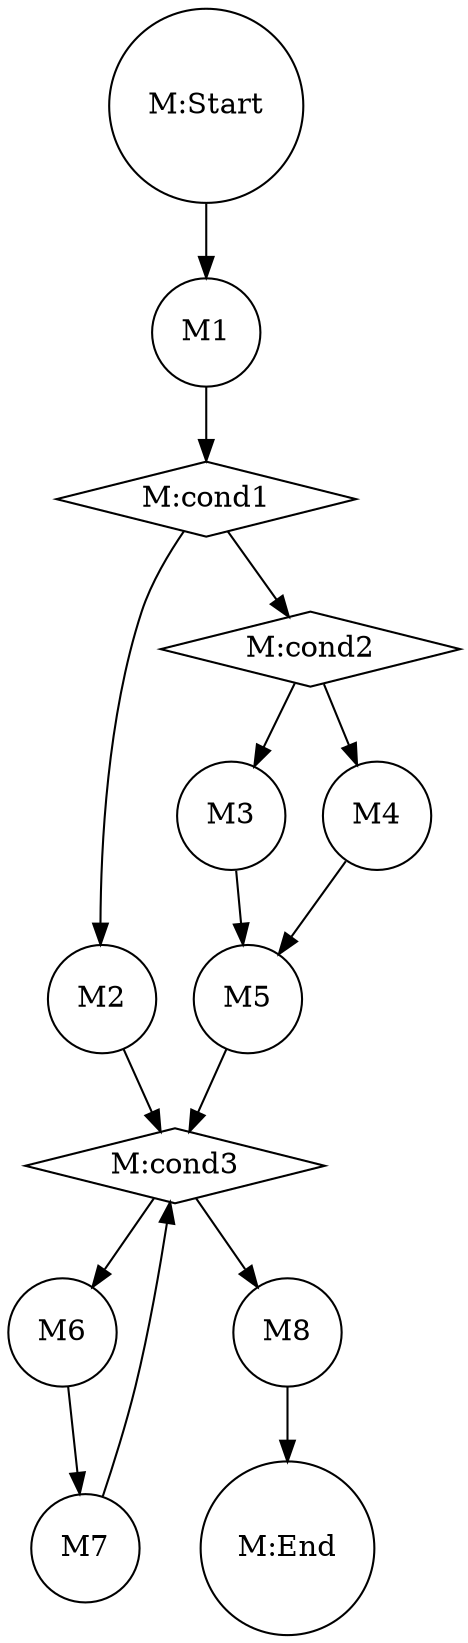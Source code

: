 strict digraph {
  "M:Start" [label="M:Start",shape=circle,type=EntryPoint]
  "M:End" [label="M:End",shape=circle,type=ExitPoint]
  M1 [label=M1,shape=circle,type=FunctionCall]
  "M:cond1" [label="M:cond1",shape=diamond,type=Condition]
  M2 [label=M2,shape=circle,type=FunctionCall]
  "M:cond2" [label="M:cond2",shape=diamond,type=Condition]
  M3 [label=M3,shape=circle,type=FunctionCall]
  M4 [label=M4,shape=circle,type=FunctionCall]
  M5 [label=M5,shape=circle,type=FunctionCall]
  "M:cond3" [label="M:cond3",shape=diamond,type=Condition]
  M6 [label=M6,shape=circle,type=FunctionCall]
  M7 [label=M7,shape=circle,type=FunctionCall]
  M8 [label=M8,shape=circle,type=FunctionCall]
  "M:Start" -> M1 [type=control]
  M1 -> "M:cond1" [type=control]
  "M:cond1" -> M2 [type=control]
  "M:cond1" -> "M:cond2" [type=control]
  "M:cond2" -> M3 [type=control]
  "M:cond2" -> M4 [type=control]
  M3 -> M5 [type=control]
  M4 -> M5 [type=control]
  M2 -> "M:cond3" [type=control]
  M5 -> "M:cond3" [type=control]
  "M:cond3" -> M6 [type=control]
  M6 -> M7 [type=control]
  M7 -> "M:cond3" [type=control]
  "M:cond3" -> M8 [type=control]
  M8 -> "M:End" [type=control]
}
